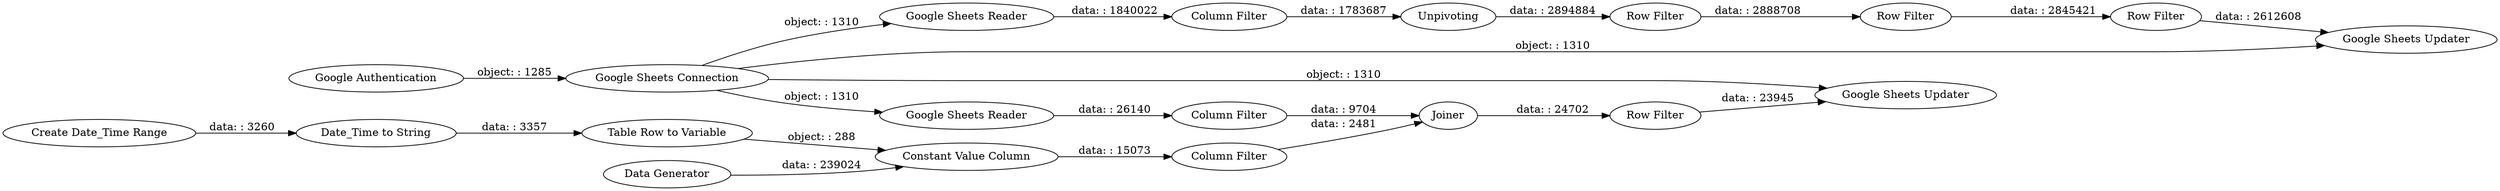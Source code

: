 digraph {
	"3127893337198406636_93" [label="Google Sheets Connection"]
	"3127893337198406636_117" [label="Google Sheets Updater"]
	"3127893337198406636_120" [label="Row Filter"]
	"3127893337198406636_4" [label="Data Generator"]
	"3127893337198406636_111" [label="Google Sheets Reader"]
	"3127893337198406636_119" [label="Column Filter"]
	"-8539896238740844033_92" [label="Google Authentication"]
	"3127893337198406636_95" [label=Unpivoting]
	"3127893337198406636_2" [label="Date_Time to String"]
	"3127893337198406636_1" [label="Create Date_Time Range"]
	"3127893337198406636_6" [label="Table Row to Variable"]
	"3127893337198406636_3" [label="Constant Value Column"]
	"3127893337198406636_116" [label="Row Filter"]
	"3127893337198406636_115" [label=Joiner]
	"3127893337198406636_118" [label="Google Sheets Reader"]
	"3127893337198406636_121" [label="Row Filter"]
	"3127893337198406636_122" [label="Row Filter"]
	"3127893337198406636_123" [label="Google Sheets Updater"]
	"3127893337198406636_114" [label="Column Filter"]
	"3127893337198406636_112" [label="Column Filter"]
	"3127893337198406636_122" -> "3127893337198406636_123" [label="data: : 2612608"]
	"3127893337198406636_4" -> "3127893337198406636_3" [label="data: : 239024"]
	"3127893337198406636_93" -> "3127893337198406636_117" [label="object: : 1310"]
	"3127893337198406636_3" -> "3127893337198406636_114" [label="data: : 15073"]
	"3127893337198406636_93" -> "3127893337198406636_118" [label="object: : 1310"]
	"3127893337198406636_118" -> "3127893337198406636_119" [label="data: : 1840022"]
	"3127893337198406636_6" -> "3127893337198406636_3" [label="object: : 288"]
	"3127893337198406636_111" -> "3127893337198406636_112" [label="data: : 26140"]
	"3127893337198406636_1" -> "3127893337198406636_2" [label="data: : 3260"]
	"3127893337198406636_121" -> "3127893337198406636_122" [label="data: : 2845421"]
	"3127893337198406636_93" -> "3127893337198406636_123" [label="object: : 1310"]
	"3127893337198406636_95" -> "3127893337198406636_120" [label="data: : 2894884"]
	"3127893337198406636_115" -> "3127893337198406636_116" [label="data: : 24702"]
	"3127893337198406636_119" -> "3127893337198406636_95" [label="data: : 1783687"]
	"3127893337198406636_2" -> "3127893337198406636_6" [label="data: : 3357"]
	"3127893337198406636_93" -> "3127893337198406636_111" [label="object: : 1310"]
	"-8539896238740844033_92" -> "3127893337198406636_93" [label="object: : 1285"]
	"3127893337198406636_120" -> "3127893337198406636_121" [label="data: : 2888708"]
	"3127893337198406636_114" -> "3127893337198406636_115" [label="data: : 2481"]
	"3127893337198406636_112" -> "3127893337198406636_115" [label="data: : 9704"]
	"3127893337198406636_116" -> "3127893337198406636_117" [label="data: : 23945"]
	rankdir=LR
}
